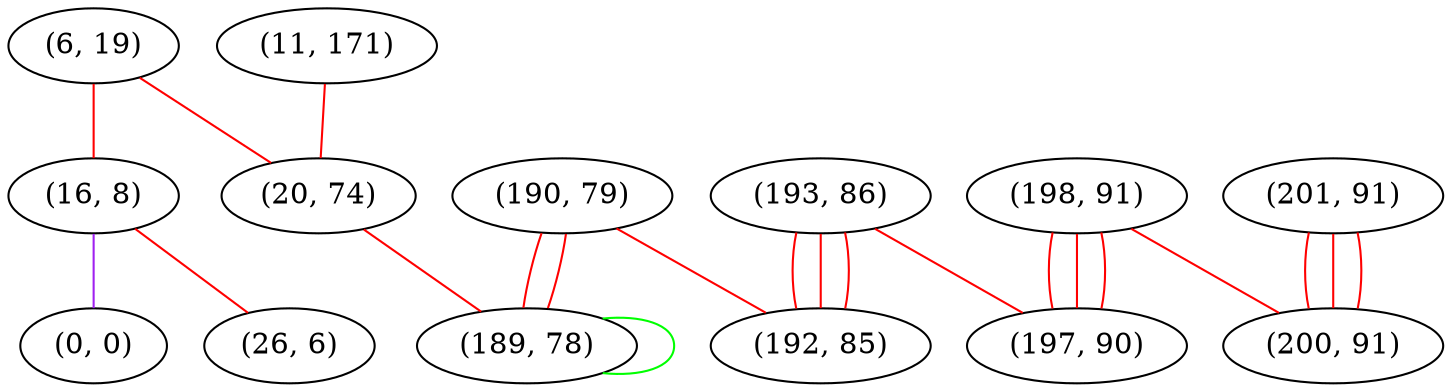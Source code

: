 graph "" {
"(6, 19)";
"(201, 91)";
"(190, 79)";
"(11, 171)";
"(198, 91)";
"(16, 8)";
"(193, 86)";
"(20, 74)";
"(0, 0)";
"(197, 90)";
"(189, 78)";
"(192, 85)";
"(200, 91)";
"(26, 6)";
"(6, 19)" -- "(20, 74)"  [color=red, key=0, weight=1];
"(6, 19)" -- "(16, 8)"  [color=red, key=0, weight=1];
"(201, 91)" -- "(200, 91)"  [color=red, key=0, weight=1];
"(201, 91)" -- "(200, 91)"  [color=red, key=1, weight=1];
"(201, 91)" -- "(200, 91)"  [color=red, key=2, weight=1];
"(190, 79)" -- "(189, 78)"  [color=red, key=0, weight=1];
"(190, 79)" -- "(189, 78)"  [color=red, key=1, weight=1];
"(190, 79)" -- "(192, 85)"  [color=red, key=0, weight=1];
"(11, 171)" -- "(20, 74)"  [color=red, key=0, weight=1];
"(198, 91)" -- "(200, 91)"  [color=red, key=0, weight=1];
"(198, 91)" -- "(197, 90)"  [color=red, key=0, weight=1];
"(198, 91)" -- "(197, 90)"  [color=red, key=1, weight=1];
"(198, 91)" -- "(197, 90)"  [color=red, key=2, weight=1];
"(16, 8)" -- "(26, 6)"  [color=red, key=0, weight=1];
"(16, 8)" -- "(0, 0)"  [color=purple, key=0, weight=4];
"(193, 86)" -- "(197, 90)"  [color=red, key=0, weight=1];
"(193, 86)" -- "(192, 85)"  [color=red, key=0, weight=1];
"(193, 86)" -- "(192, 85)"  [color=red, key=1, weight=1];
"(193, 86)" -- "(192, 85)"  [color=red, key=2, weight=1];
"(20, 74)" -- "(189, 78)"  [color=red, key=0, weight=1];
"(189, 78)" -- "(189, 78)"  [color=green, key=0, weight=2];
}
